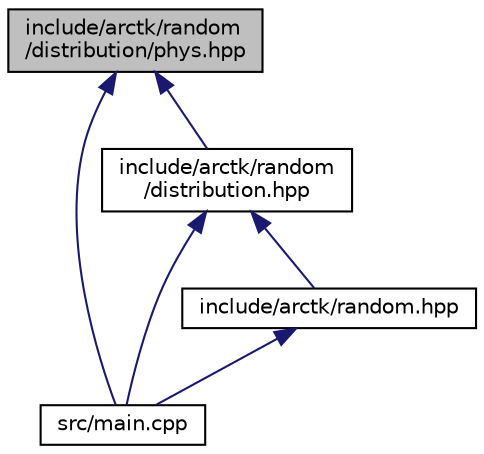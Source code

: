 digraph "include/arctk/random/distribution/phys.hpp"
{
  bgcolor="transparent";
  edge [fontname="Helvetica",fontsize="10",labelfontname="Helvetica",labelfontsize="10"];
  node [fontname="Helvetica",fontsize="10",shape=record];
  Node54 [label="include/arctk/random\l/distribution/phys.hpp",height=0.2,width=0.4,color="black", fillcolor="grey75", style="filled", fontcolor="black"];
  Node54 -> Node55 [dir="back",color="midnightblue",fontsize="10",style="solid",fontname="Helvetica"];
  Node55 [label="src/main.cpp",height=0.2,width=0.4,color="black",URL="$main_8cpp.html"];
  Node54 -> Node56 [dir="back",color="midnightblue",fontsize="10",style="solid",fontname="Helvetica"];
  Node56 [label="include/arctk/random\l/distribution.hpp",height=0.2,width=0.4,color="black",URL="$distribution_8hpp.html"];
  Node56 -> Node55 [dir="back",color="midnightblue",fontsize="10",style="solid",fontname="Helvetica"];
  Node56 -> Node57 [dir="back",color="midnightblue",fontsize="10",style="solid",fontname="Helvetica"];
  Node57 [label="include/arctk/random.hpp",height=0.2,width=0.4,color="black",URL="$random_8hpp.html"];
  Node57 -> Node55 [dir="back",color="midnightblue",fontsize="10",style="solid",fontname="Helvetica"];
}
